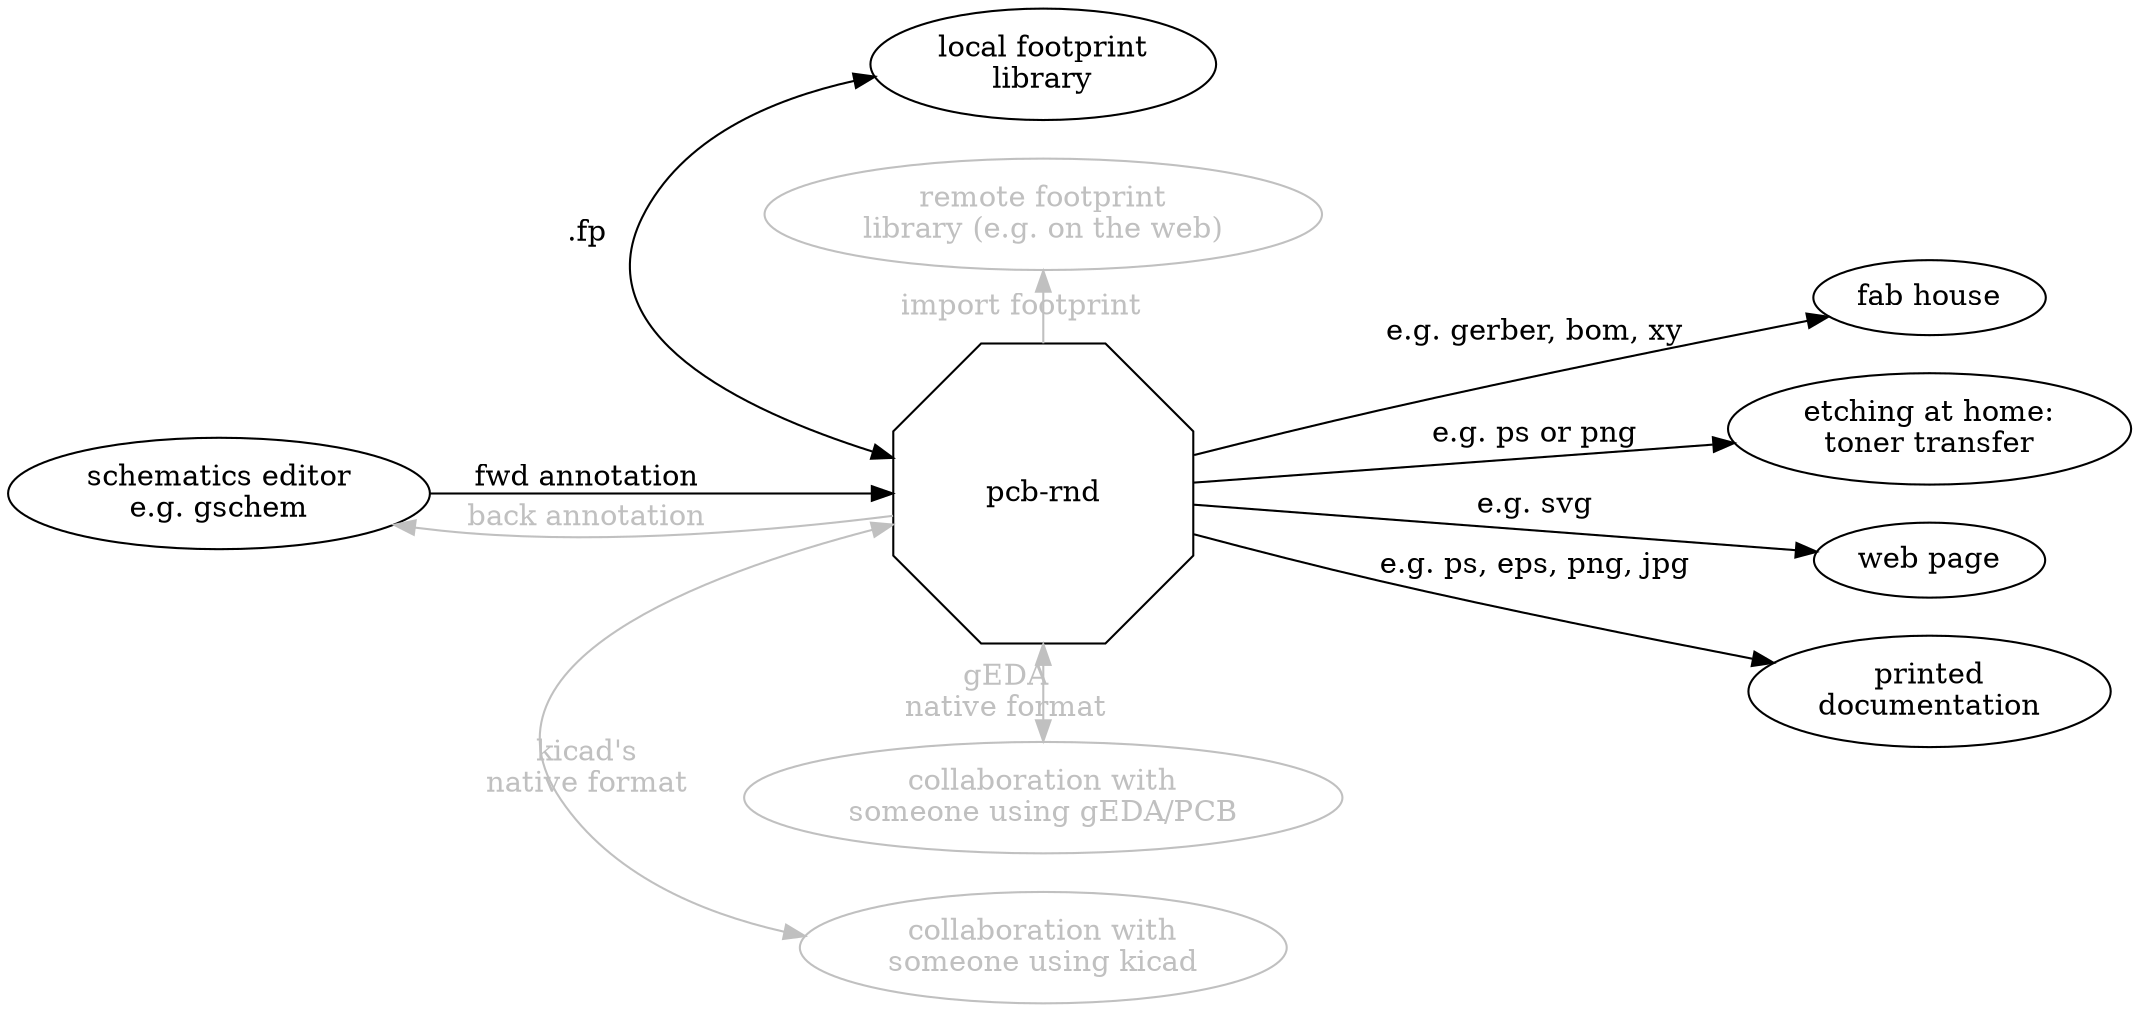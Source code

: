 digraph flow {
	rankdir=LR

	subgraph in {
		rank=same
		sch   [label="schematics editor\ne.g. gschem"]
	}

	subgraph edit {
		rank=same
		pcb   [label="pcb-rnd" shape=octagon width=2 height=2]
		lib   [label="local footprint\nlibrary"]
		wlib  [label="remote footprint\nlibrary (e.g. on the web)" color=grey fontcolor=grey]
	}


	subgraph out {
		rank=same
		fab   [label="fab house"]
		tt    [label="etching at home:\ntoner transfer"]
		web   [label="web page"]
		doc   [label="printed\ndocumentation"]
	}

	subgraph edit {
		rank=same
		kicad [label="collaboration with\nsomeone using kicad" color=grey fontcolor=grey]
		gpcb  [label="collaboration with\nsomeone using gEDA/PCB" color=grey fontcolor=grey]
	}


	sch -> pcb [label="fwd annotation"]
	pcb -> sch [label="back annotation" color=grey fontcolor=grey]
	pcb -> fab [label="e.g. gerber, bom, xy"]
	pcb -> tt  [label="e.g. ps or png"]
	pcb -> web [label="e.g. svg"]
	pcb -> doc [label="e.g. ps, eps, png, jpg"]

	lib -> pcb [label=".fp" dir=both weight=1000]

	wlib -> pcb [label="import footprint" dir=back color=grey fontcolor=grey]

	pcb -> kicad [label="kicad's\nnative format" dir=both color=grey fontcolor=grey]
	pcb -> gpcb  [label="gEDA\nnative format" dir=both color=grey fontcolor=grey]
}
